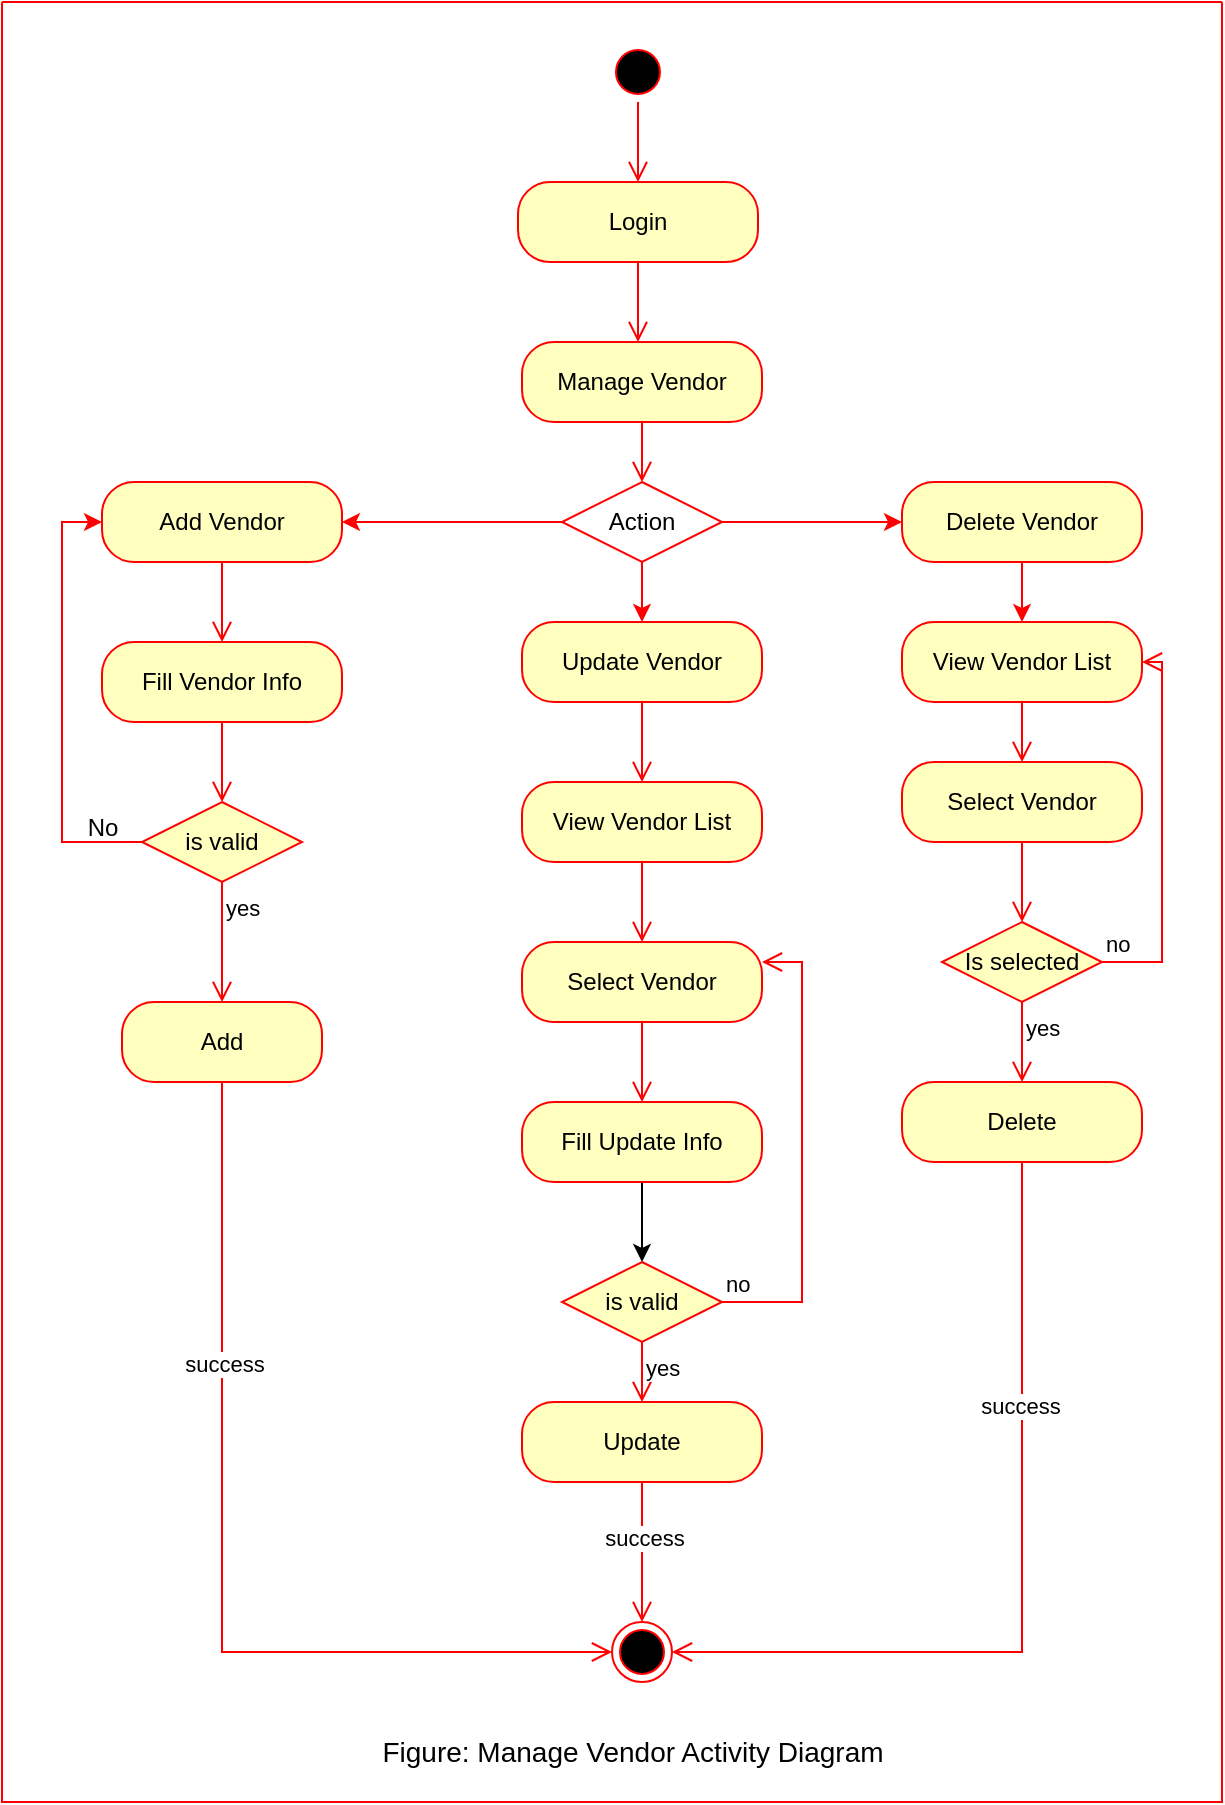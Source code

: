 <mxfile version="21.6.8" type="device">
  <diagram name="Page-1" id="8PABz1pPHIwfwkRb8vM2">
    <mxGraphModel dx="1036" dy="623" grid="1" gridSize="10" guides="1" tooltips="1" connect="1" arrows="1" fold="1" page="1" pageScale="1" pageWidth="850" pageHeight="1100" math="0" shadow="0">
      <root>
        <mxCell id="0" />
        <mxCell id="1" parent="0" />
        <mxCell id="BbtwM7DxwK2IOLBfTYx6-1" value="" style="ellipse;html=1;shape=startState;fillColor=#000000;strokeColor=#FF0000;" parent="1" vertex="1">
          <mxGeometry x="383" y="110" width="30" height="30" as="geometry" />
        </mxCell>
        <mxCell id="BbtwM7DxwK2IOLBfTYx6-2" value="" style="edgeStyle=orthogonalEdgeStyle;html=1;verticalAlign=bottom;endArrow=open;endSize=8;strokeColor=#FF0000;rounded=0;" parent="1" source="BbtwM7DxwK2IOLBfTYx6-1" edge="1">
          <mxGeometry relative="1" as="geometry">
            <mxPoint x="398" y="180" as="targetPoint" />
          </mxGeometry>
        </mxCell>
        <mxCell id="BbtwM7DxwK2IOLBfTYx6-3" value="Login" style="rounded=1;whiteSpace=wrap;html=1;arcSize=40;fontColor=#000000;fillColor=#ffffc0;strokeColor=#FF0000;" parent="1" vertex="1">
          <mxGeometry x="338" y="180" width="120" height="40" as="geometry" />
        </mxCell>
        <mxCell id="BbtwM7DxwK2IOLBfTYx6-4" value="" style="edgeStyle=orthogonalEdgeStyle;html=1;verticalAlign=bottom;endArrow=open;endSize=8;strokeColor=#FF0000;rounded=0;" parent="1" source="BbtwM7DxwK2IOLBfTYx6-3" edge="1">
          <mxGeometry relative="1" as="geometry">
            <mxPoint x="398" y="260" as="targetPoint" />
          </mxGeometry>
        </mxCell>
        <mxCell id="BbtwM7DxwK2IOLBfTYx6-5" value="Manage Vendor" style="rounded=1;whiteSpace=wrap;html=1;arcSize=40;fontColor=#000000;fillColor=#ffffc0;strokeColor=#FF0000;" parent="1" vertex="1">
          <mxGeometry x="340" y="260" width="120" height="40" as="geometry" />
        </mxCell>
        <mxCell id="BbtwM7DxwK2IOLBfTYx6-6" value="" style="edgeStyle=orthogonalEdgeStyle;html=1;verticalAlign=bottom;endArrow=open;endSize=8;strokeColor=#FF0000;rounded=0;" parent="1" source="BbtwM7DxwK2IOLBfTYx6-5" edge="1">
          <mxGeometry relative="1" as="geometry">
            <mxPoint x="400" y="330" as="targetPoint" />
          </mxGeometry>
        </mxCell>
        <mxCell id="BbtwM7DxwK2IOLBfTYx6-10" value="" style="edgeStyle=orthogonalEdgeStyle;rounded=0;orthogonalLoop=1;jettySize=auto;html=1;strokeColor=#FF0000;" parent="1" source="BbtwM7DxwK2IOLBfTYx6-7" target="BbtwM7DxwK2IOLBfTYx6-8" edge="1">
          <mxGeometry relative="1" as="geometry" />
        </mxCell>
        <mxCell id="BbtwM7DxwK2IOLBfTYx6-22" value="" style="edgeStyle=orthogonalEdgeStyle;rounded=0;orthogonalLoop=1;jettySize=auto;html=1;strokeColor=#FF0000;" parent="1" source="BbtwM7DxwK2IOLBfTYx6-7" target="BbtwM7DxwK2IOLBfTYx6-20" edge="1">
          <mxGeometry relative="1" as="geometry" />
        </mxCell>
        <mxCell id="BbtwM7DxwK2IOLBfTYx6-34" value="" style="edgeStyle=orthogonalEdgeStyle;rounded=0;orthogonalLoop=1;jettySize=auto;html=1;strokeColor=#FF0000;" parent="1" source="BbtwM7DxwK2IOLBfTYx6-7" target="BbtwM7DxwK2IOLBfTYx6-32" edge="1">
          <mxGeometry relative="1" as="geometry" />
        </mxCell>
        <mxCell id="BbtwM7DxwK2IOLBfTYx6-7" value="Action" style="rhombus;whiteSpace=wrap;html=1;strokeColor=#FF0000;" parent="1" vertex="1">
          <mxGeometry x="360" y="330" width="80" height="40" as="geometry" />
        </mxCell>
        <mxCell id="BbtwM7DxwK2IOLBfTYx6-8" value="Add Vendor" style="rounded=1;whiteSpace=wrap;html=1;arcSize=40;fontColor=#000000;fillColor=#ffffc0;strokeColor=#FF0000;" parent="1" vertex="1">
          <mxGeometry x="130" y="330" width="120" height="40" as="geometry" />
        </mxCell>
        <mxCell id="BbtwM7DxwK2IOLBfTYx6-9" value="" style="edgeStyle=orthogonalEdgeStyle;html=1;verticalAlign=bottom;endArrow=open;endSize=8;strokeColor=#FF0000;rounded=0;" parent="1" source="BbtwM7DxwK2IOLBfTYx6-8" edge="1">
          <mxGeometry relative="1" as="geometry">
            <mxPoint x="190" y="410" as="targetPoint" />
          </mxGeometry>
        </mxCell>
        <mxCell id="BbtwM7DxwK2IOLBfTYx6-11" value="Fill Vendor Info" style="rounded=1;whiteSpace=wrap;html=1;arcSize=40;fontColor=#000000;fillColor=#ffffc0;strokeColor=#FF0000;" parent="1" vertex="1">
          <mxGeometry x="130" y="410" width="120" height="40" as="geometry" />
        </mxCell>
        <mxCell id="BbtwM7DxwK2IOLBfTYx6-12" value="" style="edgeStyle=orthogonalEdgeStyle;html=1;verticalAlign=bottom;endArrow=open;endSize=8;strokeColor=#FF0000;rounded=0;" parent="1" source="BbtwM7DxwK2IOLBfTYx6-11" edge="1">
          <mxGeometry relative="1" as="geometry">
            <mxPoint x="190" y="490" as="targetPoint" />
          </mxGeometry>
        </mxCell>
        <mxCell id="BbtwM7DxwK2IOLBfTYx6-18" style="edgeStyle=orthogonalEdgeStyle;rounded=0;orthogonalLoop=1;jettySize=auto;html=1;entryX=0;entryY=0.5;entryDx=0;entryDy=0;exitX=0;exitY=0.5;exitDx=0;exitDy=0;strokeColor=#FF0000;" parent="1" source="BbtwM7DxwK2IOLBfTYx6-13" target="BbtwM7DxwK2IOLBfTYx6-8" edge="1">
          <mxGeometry relative="1" as="geometry">
            <mxPoint x="140" y="510" as="sourcePoint" />
          </mxGeometry>
        </mxCell>
        <mxCell id="BbtwM7DxwK2IOLBfTYx6-13" value="is valid" style="rhombus;whiteSpace=wrap;html=1;fontColor=#000000;fillColor=#ffffc0;strokeColor=#FF0000;" parent="1" vertex="1">
          <mxGeometry x="150" y="490" width="80" height="40" as="geometry" />
        </mxCell>
        <mxCell id="BbtwM7DxwK2IOLBfTYx6-15" value="yes" style="edgeStyle=orthogonalEdgeStyle;html=1;align=left;verticalAlign=top;endArrow=open;endSize=8;strokeColor=#FF0000;rounded=0;" parent="1" source="BbtwM7DxwK2IOLBfTYx6-13" edge="1">
          <mxGeometry x="-1" relative="1" as="geometry">
            <mxPoint x="190" y="590" as="targetPoint" />
          </mxGeometry>
        </mxCell>
        <mxCell id="BbtwM7DxwK2IOLBfTYx6-16" value="Add" style="rounded=1;whiteSpace=wrap;html=1;arcSize=40;fontColor=#000000;fillColor=#ffffc0;strokeColor=#FF0000;" parent="1" vertex="1">
          <mxGeometry x="140" y="590" width="100" height="40" as="geometry" />
        </mxCell>
        <mxCell id="BbtwM7DxwK2IOLBfTYx6-17" value="" style="edgeStyle=orthogonalEdgeStyle;html=1;verticalAlign=bottom;endArrow=open;endSize=8;strokeColor=#FF0000;rounded=0;entryX=0;entryY=0.5;entryDx=0;entryDy=0;exitX=0.5;exitY=1;exitDx=0;exitDy=0;" parent="1" source="BbtwM7DxwK2IOLBfTYx6-16" target="BbtwM7DxwK2IOLBfTYx6-49" edge="1">
          <mxGeometry relative="1" as="geometry">
            <mxPoint x="190" y="690" as="targetPoint" />
          </mxGeometry>
        </mxCell>
        <mxCell id="Irb_D-qtNFcuaQIhQ6re-8" value="success" style="edgeLabel;html=1;align=center;verticalAlign=middle;resizable=0;points=[];" parent="BbtwM7DxwK2IOLBfTYx6-17" vertex="1" connectable="0">
          <mxGeometry x="-0.414" y="1" relative="1" as="geometry">
            <mxPoint as="offset" />
          </mxGeometry>
        </mxCell>
        <mxCell id="BbtwM7DxwK2IOLBfTYx6-19" value="No" style="text;html=1;align=center;verticalAlign=middle;resizable=0;points=[];autosize=1;strokeColor=none;fillColor=none;" parent="1" vertex="1">
          <mxGeometry x="110" y="488" width="40" height="30" as="geometry" />
        </mxCell>
        <mxCell id="BbtwM7DxwK2IOLBfTYx6-20" value="Update Vendor" style="rounded=1;whiteSpace=wrap;html=1;arcSize=40;fontColor=#000000;fillColor=#ffffc0;strokeColor=#FF0000;" parent="1" vertex="1">
          <mxGeometry x="340" y="400" width="120" height="40" as="geometry" />
        </mxCell>
        <mxCell id="BbtwM7DxwK2IOLBfTYx6-21" value="" style="edgeStyle=orthogonalEdgeStyle;html=1;verticalAlign=bottom;endArrow=open;endSize=8;strokeColor=#FF0000;rounded=0;" parent="1" source="BbtwM7DxwK2IOLBfTYx6-20" edge="1">
          <mxGeometry relative="1" as="geometry">
            <mxPoint x="400" y="480" as="targetPoint" />
          </mxGeometry>
        </mxCell>
        <mxCell id="BbtwM7DxwK2IOLBfTYx6-23" value="View Vendor List" style="rounded=1;whiteSpace=wrap;html=1;arcSize=40;fontColor=#000000;fillColor=#ffffc0;strokeColor=#FF0000;" parent="1" vertex="1">
          <mxGeometry x="340" y="480" width="120" height="40" as="geometry" />
        </mxCell>
        <mxCell id="BbtwM7DxwK2IOLBfTYx6-24" value="" style="edgeStyle=orthogonalEdgeStyle;html=1;verticalAlign=bottom;endArrow=open;endSize=8;strokeColor=#FF0000;rounded=0;" parent="1" source="BbtwM7DxwK2IOLBfTYx6-23" edge="1">
          <mxGeometry relative="1" as="geometry">
            <mxPoint x="400" y="560" as="targetPoint" />
          </mxGeometry>
        </mxCell>
        <mxCell id="BbtwM7DxwK2IOLBfTYx6-25" value="Select Vendor" style="rounded=1;whiteSpace=wrap;html=1;arcSize=40;fontColor=#000000;fillColor=#ffffc0;strokeColor=#FF0000;" parent="1" vertex="1">
          <mxGeometry x="340" y="560" width="120" height="40" as="geometry" />
        </mxCell>
        <mxCell id="BbtwM7DxwK2IOLBfTYx6-26" value="" style="edgeStyle=orthogonalEdgeStyle;html=1;verticalAlign=bottom;endArrow=open;endSize=8;strokeColor=#FF0000;rounded=0;" parent="1" source="BbtwM7DxwK2IOLBfTYx6-25" edge="1">
          <mxGeometry relative="1" as="geometry">
            <mxPoint x="400" y="640" as="targetPoint" />
          </mxGeometry>
        </mxCell>
        <mxCell id="BbtwM7DxwK2IOLBfTYx6-37" value="" style="edgeStyle=orthogonalEdgeStyle;rounded=0;orthogonalLoop=1;jettySize=auto;html=1;strokeColor=#FF0000;" parent="1" source="BbtwM7DxwK2IOLBfTYx6-32" target="BbtwM7DxwK2IOLBfTYx6-35" edge="1">
          <mxGeometry relative="1" as="geometry" />
        </mxCell>
        <mxCell id="BbtwM7DxwK2IOLBfTYx6-32" value="Delete Vendor" style="rounded=1;whiteSpace=wrap;html=1;arcSize=40;fontColor=#000000;fillColor=#ffffc0;strokeColor=#FF0000;" parent="1" vertex="1">
          <mxGeometry x="530" y="330" width="120" height="40" as="geometry" />
        </mxCell>
        <mxCell id="BbtwM7DxwK2IOLBfTYx6-35" value="View Vendor List" style="rounded=1;whiteSpace=wrap;html=1;arcSize=40;fontColor=#000000;fillColor=#ffffc0;strokeColor=#FF0000;" parent="1" vertex="1">
          <mxGeometry x="530" y="400" width="120" height="40" as="geometry" />
        </mxCell>
        <mxCell id="BbtwM7DxwK2IOLBfTYx6-36" value="" style="edgeStyle=orthogonalEdgeStyle;html=1;verticalAlign=bottom;endArrow=open;endSize=8;strokeColor=#FF0000;rounded=0;" parent="1" source="BbtwM7DxwK2IOLBfTYx6-35" edge="1">
          <mxGeometry relative="1" as="geometry">
            <mxPoint x="590" y="470" as="targetPoint" />
          </mxGeometry>
        </mxCell>
        <mxCell id="BbtwM7DxwK2IOLBfTYx6-38" value="Select Vendor" style="rounded=1;whiteSpace=wrap;html=1;arcSize=40;fontColor=#000000;fillColor=#ffffc0;strokeColor=#FF0000;" parent="1" vertex="1">
          <mxGeometry x="530" y="470" width="120" height="40" as="geometry" />
        </mxCell>
        <mxCell id="BbtwM7DxwK2IOLBfTYx6-39" value="" style="edgeStyle=orthogonalEdgeStyle;html=1;verticalAlign=bottom;endArrow=open;endSize=8;strokeColor=#FF0000;rounded=0;" parent="1" source="BbtwM7DxwK2IOLBfTYx6-38" edge="1">
          <mxGeometry relative="1" as="geometry">
            <mxPoint x="590" y="550" as="targetPoint" />
          </mxGeometry>
        </mxCell>
        <mxCell id="BbtwM7DxwK2IOLBfTYx6-41" value="" style="edgeStyle=orthogonalEdgeStyle;html=1;verticalAlign=bottom;endArrow=open;endSize=8;strokeColor=#FF0000;rounded=0;" parent="1" source="BbtwM7DxwK2IOLBfTYx6-40" edge="1">
          <mxGeometry relative="1" as="geometry">
            <mxPoint x="400" y="900" as="targetPoint" />
          </mxGeometry>
        </mxCell>
        <mxCell id="Irb_D-qtNFcuaQIhQ6re-6" value="success" style="edgeLabel;html=1;align=center;verticalAlign=middle;resizable=0;points=[];" parent="BbtwM7DxwK2IOLBfTYx6-41" vertex="1" connectable="0">
          <mxGeometry x="-0.217" y="1" relative="1" as="geometry">
            <mxPoint as="offset" />
          </mxGeometry>
        </mxCell>
        <mxCell id="BbtwM7DxwK2IOLBfTYx6-42" value="Delete" style="rounded=1;whiteSpace=wrap;html=1;arcSize=40;fontColor=#000000;fillColor=#ffffc0;strokeColor=#FF0000;" parent="1" vertex="1">
          <mxGeometry x="530" y="630" width="120" height="40" as="geometry" />
        </mxCell>
        <mxCell id="BbtwM7DxwK2IOLBfTYx6-43" value="" style="edgeStyle=orthogonalEdgeStyle;html=1;verticalAlign=bottom;endArrow=open;endSize=8;strokeColor=#FF0000;rounded=0;entryX=1;entryY=0.5;entryDx=0;entryDy=0;exitX=0.5;exitY=1;exitDx=0;exitDy=0;" parent="1" source="BbtwM7DxwK2IOLBfTYx6-42" target="BbtwM7DxwK2IOLBfTYx6-49" edge="1">
          <mxGeometry relative="1" as="geometry">
            <mxPoint x="590" y="730" as="targetPoint" />
          </mxGeometry>
        </mxCell>
        <mxCell id="Irb_D-qtNFcuaQIhQ6re-7" value="success" style="edgeLabel;html=1;align=center;verticalAlign=middle;resizable=0;points=[];" parent="BbtwM7DxwK2IOLBfTYx6-43" vertex="1" connectable="0">
          <mxGeometry x="-0.421" y="-1" relative="1" as="geometry">
            <mxPoint as="offset" />
          </mxGeometry>
        </mxCell>
        <mxCell id="BbtwM7DxwK2IOLBfTYx6-46" value="Is selected" style="rhombus;whiteSpace=wrap;html=1;fontColor=#000000;fillColor=#ffffc0;strokeColor=#FF0000;" parent="1" vertex="1">
          <mxGeometry x="550" y="550" width="80" height="40" as="geometry" />
        </mxCell>
        <mxCell id="BbtwM7DxwK2IOLBfTYx6-47" value="no" style="edgeStyle=orthogonalEdgeStyle;html=1;align=left;verticalAlign=bottom;endArrow=open;endSize=8;strokeColor=#FF0000;rounded=0;entryX=1;entryY=0.5;entryDx=0;entryDy=0;exitX=1;exitY=0.5;exitDx=0;exitDy=0;" parent="1" source="BbtwM7DxwK2IOLBfTYx6-46" target="BbtwM7DxwK2IOLBfTYx6-35" edge="1">
          <mxGeometry x="-1" relative="1" as="geometry">
            <mxPoint x="730" y="570" as="targetPoint" />
            <Array as="points">
              <mxPoint x="660" y="570" />
              <mxPoint x="660" y="420" />
            </Array>
          </mxGeometry>
        </mxCell>
        <mxCell id="BbtwM7DxwK2IOLBfTYx6-48" value="yes" style="edgeStyle=orthogonalEdgeStyle;html=1;align=left;verticalAlign=top;endArrow=open;endSize=8;strokeColor=#FF0000;rounded=0;" parent="1" source="BbtwM7DxwK2IOLBfTYx6-46" edge="1">
          <mxGeometry x="-1" relative="1" as="geometry">
            <mxPoint x="590" y="630" as="targetPoint" />
          </mxGeometry>
        </mxCell>
        <mxCell id="BbtwM7DxwK2IOLBfTYx6-49" value="" style="ellipse;html=1;shape=endState;fillColor=#000000;strokeColor=#FF0000;" parent="1" vertex="1">
          <mxGeometry x="385" y="900" width="30" height="30" as="geometry" />
        </mxCell>
        <mxCell id="BbtwM7DxwK2IOLBfTYx6-50" value="" style="swimlane;startSize=0;strokeColor=#FF0000;" parent="1" vertex="1">
          <mxGeometry x="80" y="90" width="610" height="900" as="geometry" />
        </mxCell>
        <mxCell id="Irb_D-qtNFcuaQIhQ6re-5" value="" style="edgeStyle=orthogonalEdgeStyle;rounded=0;orthogonalLoop=1;jettySize=auto;html=1;" parent="BbtwM7DxwK2IOLBfTYx6-50" source="BbtwM7DxwK2IOLBfTYx6-30" target="Irb_D-qtNFcuaQIhQ6re-2" edge="1">
          <mxGeometry relative="1" as="geometry" />
        </mxCell>
        <mxCell id="BbtwM7DxwK2IOLBfTYx6-30" value="Fill Update Info" style="rounded=1;whiteSpace=wrap;html=1;arcSize=40;fontColor=#000000;fillColor=#ffffc0;strokeColor=#FF0000;" parent="BbtwM7DxwK2IOLBfTYx6-50" vertex="1">
          <mxGeometry x="260" y="550" width="120" height="40" as="geometry" />
        </mxCell>
        <mxCell id="BbtwM7DxwK2IOLBfTYx6-40" value="Update" style="rounded=1;whiteSpace=wrap;html=1;arcSize=40;fontColor=#000000;fillColor=#ffffc0;strokeColor=#FF0000;" parent="BbtwM7DxwK2IOLBfTYx6-50" vertex="1">
          <mxGeometry x="260" y="700" width="120" height="40" as="geometry" />
        </mxCell>
        <mxCell id="Irb_D-qtNFcuaQIhQ6re-2" value="is valid" style="rhombus;whiteSpace=wrap;html=1;fontColor=#000000;fillColor=#ffffc0;strokeColor=#ff0000;" parent="BbtwM7DxwK2IOLBfTYx6-50" vertex="1">
          <mxGeometry x="280" y="630" width="80" height="40" as="geometry" />
        </mxCell>
        <mxCell id="Irb_D-qtNFcuaQIhQ6re-4" value="yes" style="edgeStyle=orthogonalEdgeStyle;html=1;align=left;verticalAlign=top;endArrow=open;endSize=8;strokeColor=#ff0000;rounded=0;" parent="BbtwM7DxwK2IOLBfTYx6-50" source="Irb_D-qtNFcuaQIhQ6re-2" edge="1">
          <mxGeometry x="-1" relative="1" as="geometry">
            <mxPoint x="320" y="700" as="targetPoint" />
          </mxGeometry>
        </mxCell>
        <mxCell id="9tlLhWlLidciJSokABG6-1" value="&lt;font style=&quot;font-size: 14px;&quot;&gt;Figure: Manage Vendor Activity Diagram&lt;/font&gt;" style="text;html=1;align=center;verticalAlign=middle;resizable=0;points=[];autosize=1;strokeColor=none;fillColor=none;" vertex="1" parent="BbtwM7DxwK2IOLBfTYx6-50">
          <mxGeometry x="180" y="860" width="270" height="30" as="geometry" />
        </mxCell>
        <mxCell id="Irb_D-qtNFcuaQIhQ6re-3" value="no" style="edgeStyle=orthogonalEdgeStyle;html=1;align=left;verticalAlign=bottom;endArrow=open;endSize=8;strokeColor=#ff0000;rounded=0;entryX=1;entryY=0.25;entryDx=0;entryDy=0;exitX=1;exitY=0.5;exitDx=0;exitDy=0;" parent="1" source="Irb_D-qtNFcuaQIhQ6re-2" target="BbtwM7DxwK2IOLBfTYx6-25" edge="1">
          <mxGeometry x="-1" relative="1" as="geometry">
            <mxPoint x="540" y="740" as="targetPoint" />
            <Array as="points">
              <mxPoint x="480" y="740" />
              <mxPoint x="480" y="570" />
            </Array>
          </mxGeometry>
        </mxCell>
      </root>
    </mxGraphModel>
  </diagram>
</mxfile>

